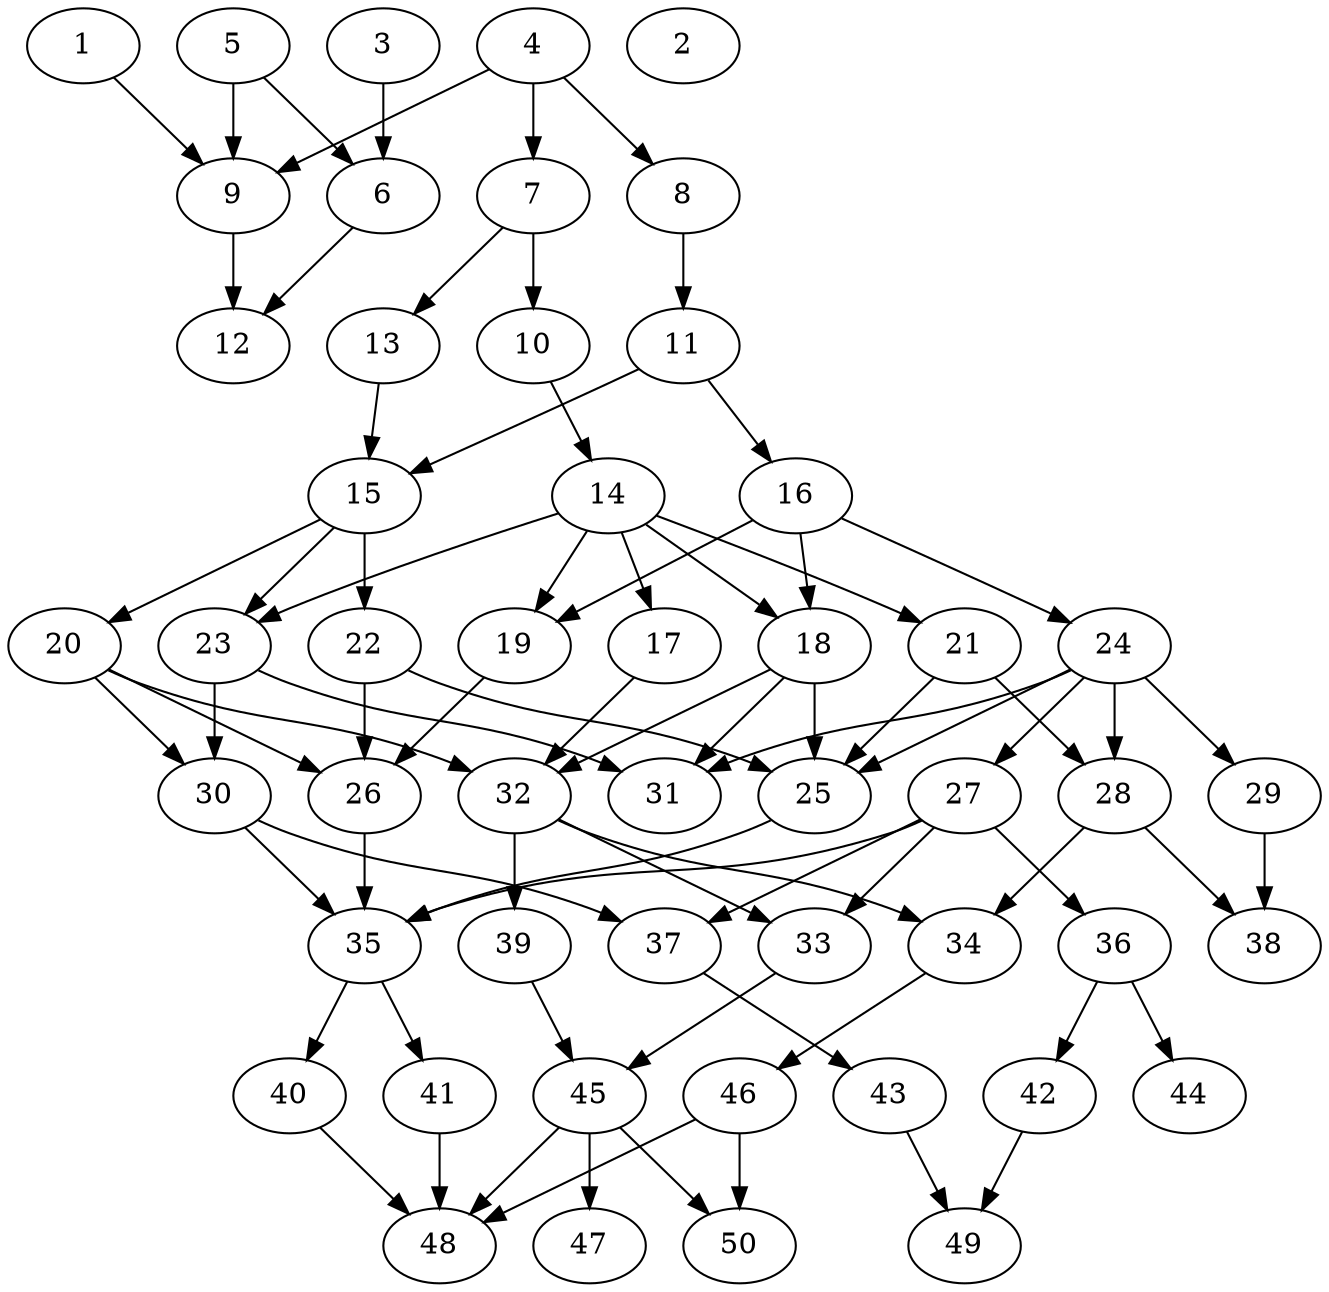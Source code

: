 // DAG automatically generated by daggen at Thu Oct  3 14:07:57 2019
// ./daggen --dot -n 50 --ccr 0.3 --fat 0.5 --regular 0.5 --density 0.5 --mindata 5242880 --maxdata 52428800 
digraph G {
  1 [size="94771200", alpha="0.08", expect_size="28431360"] 
  1 -> 9 [size ="28431360"]
  2 [size="108960427", alpha="0.05", expect_size="32688128"] 
  3 [size="91706027", alpha="0.04", expect_size="27511808"] 
  3 -> 6 [size ="27511808"]
  4 [size="51875840", alpha="0.05", expect_size="15562752"] 
  4 -> 7 [size ="15562752"]
  4 -> 8 [size ="15562752"]
  4 -> 9 [size ="15562752"]
  5 [size="91337387", alpha="0.02", expect_size="27401216"] 
  5 -> 6 [size ="27401216"]
  5 -> 9 [size ="27401216"]
  6 [size="40881493", alpha="0.14", expect_size="12264448"] 
  6 -> 12 [size ="12264448"]
  7 [size="82640213", alpha="0.20", expect_size="24792064"] 
  7 -> 10 [size ="24792064"]
  7 -> 13 [size ="24792064"]
  8 [size="45950293", alpha="0.03", expect_size="13785088"] 
  8 -> 11 [size ="13785088"]
  9 [size="66880853", alpha="0.17", expect_size="20064256"] 
  9 -> 12 [size ="20064256"]
  10 [size="22104747", alpha="0.07", expect_size="6631424"] 
  10 -> 14 [size ="6631424"]
  11 [size="124559360", alpha="0.00", expect_size="37367808"] 
  11 -> 15 [size ="37367808"]
  11 -> 16 [size ="37367808"]
  12 [size="26603520", alpha="0.15", expect_size="7981056"] 
  13 [size="68044800", alpha="0.10", expect_size="20413440"] 
  13 -> 15 [size ="20413440"]
  14 [size="102625280", alpha="0.05", expect_size="30787584"] 
  14 -> 17 [size ="30787584"]
  14 -> 18 [size ="30787584"]
  14 -> 19 [size ="30787584"]
  14 -> 21 [size ="30787584"]
  14 -> 23 [size ="30787584"]
  15 [size="140390400", alpha="0.08", expect_size="42117120"] 
  15 -> 20 [size ="42117120"]
  15 -> 22 [size ="42117120"]
  15 -> 23 [size ="42117120"]
  16 [size="153876480", alpha="0.09", expect_size="46162944"] 
  16 -> 18 [size ="46162944"]
  16 -> 19 [size ="46162944"]
  16 -> 24 [size ="46162944"]
  17 [size="109748907", alpha="0.08", expect_size="32924672"] 
  17 -> 32 [size ="32924672"]
  18 [size="108100267", alpha="0.14", expect_size="32430080"] 
  18 -> 25 [size ="32430080"]
  18 -> 31 [size ="32430080"]
  18 -> 32 [size ="32430080"]
  19 [size="133672960", alpha="0.20", expect_size="40101888"] 
  19 -> 26 [size ="40101888"]
  20 [size="106601813", alpha="0.16", expect_size="31980544"] 
  20 -> 26 [size ="31980544"]
  20 -> 30 [size ="31980544"]
  20 -> 32 [size ="31980544"]
  21 [size="164051627", alpha="0.02", expect_size="49215488"] 
  21 -> 25 [size ="49215488"]
  21 -> 28 [size ="49215488"]
  22 [size="165208747", alpha="0.20", expect_size="49562624"] 
  22 -> 25 [size ="49562624"]
  22 -> 26 [size ="49562624"]
  23 [size="129419947", alpha="0.07", expect_size="38825984"] 
  23 -> 30 [size ="38825984"]
  23 -> 31 [size ="38825984"]
  24 [size="47656960", alpha="0.18", expect_size="14297088"] 
  24 -> 25 [size ="14297088"]
  24 -> 27 [size ="14297088"]
  24 -> 28 [size ="14297088"]
  24 -> 29 [size ="14297088"]
  24 -> 31 [size ="14297088"]
  25 [size="86282240", alpha="0.19", expect_size="25884672"] 
  25 -> 35 [size ="25884672"]
  26 [size="148353707", alpha="0.03", expect_size="44506112"] 
  26 -> 35 [size ="44506112"]
  27 [size="60375040", alpha="0.15", expect_size="18112512"] 
  27 -> 33 [size ="18112512"]
  27 -> 35 [size ="18112512"]
  27 -> 36 [size ="18112512"]
  27 -> 37 [size ="18112512"]
  28 [size="123637760", alpha="0.11", expect_size="37091328"] 
  28 -> 34 [size ="37091328"]
  28 -> 38 [size ="37091328"]
  29 [size="74704213", alpha="0.13", expect_size="22411264"] 
  29 -> 38 [size ="22411264"]
  30 [size="73506133", alpha="0.16", expect_size="22051840"] 
  30 -> 35 [size ="22051840"]
  30 -> 37 [size ="22051840"]
  31 [size="42475520", alpha="0.12", expect_size="12742656"] 
  32 [size="58910720", alpha="0.09", expect_size="17673216"] 
  32 -> 33 [size ="17673216"]
  32 -> 34 [size ="17673216"]
  32 -> 39 [size ="17673216"]
  33 [size="57012907", alpha="0.13", expect_size="17103872"] 
  33 -> 45 [size ="17103872"]
  34 [size="111008427", alpha="0.08", expect_size="33302528"] 
  34 -> 46 [size ="33302528"]
  35 [size="98017280", alpha="0.18", expect_size="29405184"] 
  35 -> 40 [size ="29405184"]
  35 -> 41 [size ="29405184"]
  36 [size="91900587", alpha="0.06", expect_size="27570176"] 
  36 -> 42 [size ="27570176"]
  36 -> 44 [size ="27570176"]
  37 [size="116066987", alpha="0.05", expect_size="34820096"] 
  37 -> 43 [size ="34820096"]
  38 [size="78390613", alpha="0.16", expect_size="23517184"] 
  39 [size="164642133", alpha="0.02", expect_size="49392640"] 
  39 -> 45 [size ="49392640"]
  40 [size="109646507", alpha="0.19", expect_size="32893952"] 
  40 -> 48 [size ="32893952"]
  41 [size="75328853", alpha="0.14", expect_size="22598656"] 
  41 -> 48 [size ="22598656"]
  42 [size="168768853", alpha="0.09", expect_size="50630656"] 
  42 -> 49 [size ="50630656"]
  43 [size="84527787", alpha="0.17", expect_size="25358336"] 
  43 -> 49 [size ="25358336"]
  44 [size="30464000", alpha="0.10", expect_size="9139200"] 
  45 [size="91723093", alpha="0.11", expect_size="27516928"] 
  45 -> 47 [size ="27516928"]
  45 -> 48 [size ="27516928"]
  45 -> 50 [size ="27516928"]
  46 [size="76649813", alpha="0.09", expect_size="22994944"] 
  46 -> 48 [size ="22994944"]
  46 -> 50 [size ="22994944"]
  47 [size="121647787", alpha="0.12", expect_size="36494336"] 
  48 [size="161699840", alpha="0.09", expect_size="48509952"] 
  49 [size="130146987", alpha="0.13", expect_size="39044096"] 
  50 [size="143189333", alpha="0.05", expect_size="42956800"] 
}

